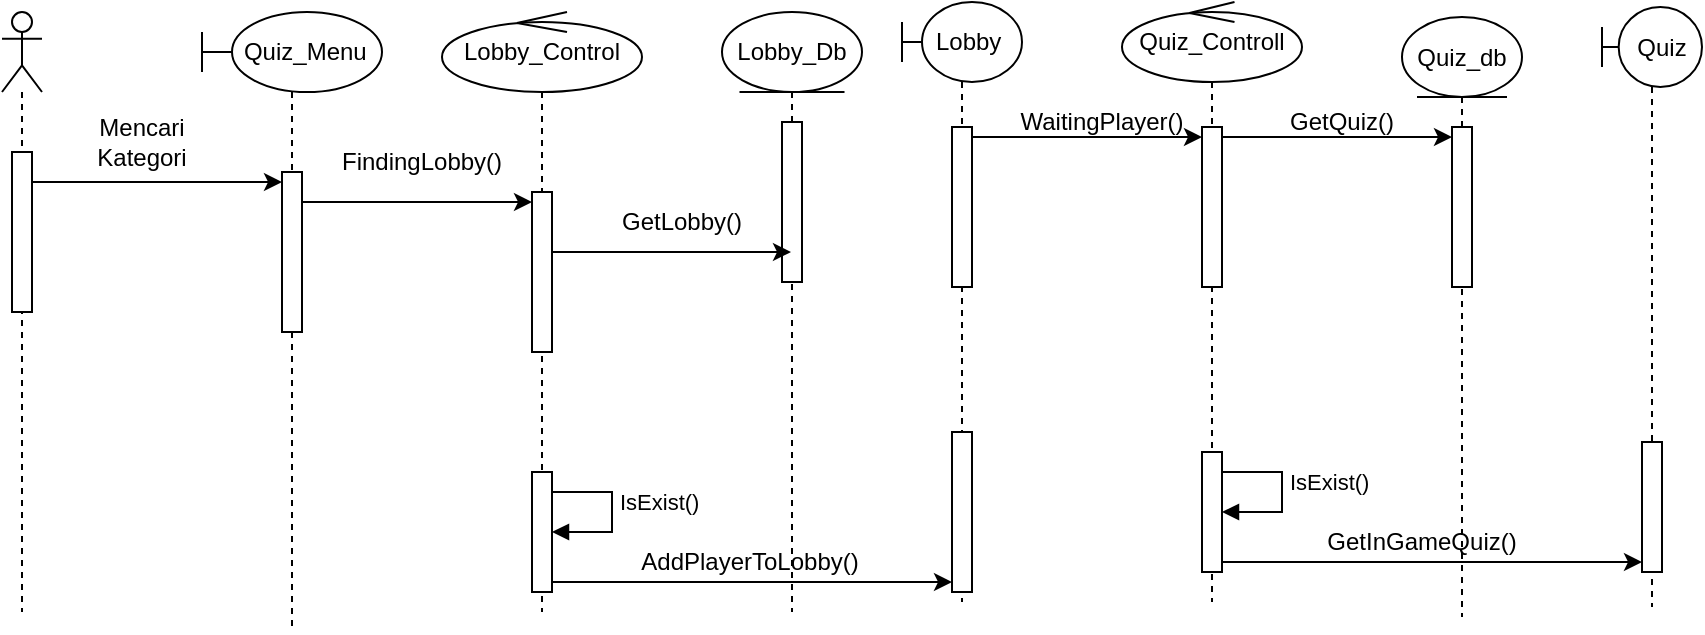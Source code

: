 <mxfile version="22.1.17" type="device">
  <diagram name="Halaman-1" id="cC2SkzaSPcBs0G0KAVAy">
    <mxGraphModel dx="1032" dy="482" grid="1" gridSize="10" guides="1" tooltips="1" connect="1" arrows="1" fold="1" page="1" pageScale="1" pageWidth="827" pageHeight="1169" math="0" shadow="0">
      <root>
        <mxCell id="0" />
        <mxCell id="1" parent="0" />
        <mxCell id="fPYjLD5q3VQSErX6WcES-1" value="" style="shape=umlLifeline;perimeter=lifelinePerimeter;whiteSpace=wrap;html=1;container=1;dropTarget=0;collapsible=0;recursiveResize=0;outlineConnect=0;portConstraint=eastwest;newEdgeStyle={&quot;curved&quot;:0,&quot;rounded&quot;:0};participant=umlActor;" parent="1" vertex="1">
          <mxGeometry x="70" y="40" width="20" height="300" as="geometry" />
        </mxCell>
        <mxCell id="fPYjLD5q3VQSErX6WcES-4" value="" style="html=1;points=[[0,0,0,0,5],[0,1,0,0,-5],[1,0,0,0,5],[1,1,0,0,-5]];perimeter=orthogonalPerimeter;outlineConnect=0;targetShapes=umlLifeline;portConstraint=eastwest;newEdgeStyle={&quot;curved&quot;:0,&quot;rounded&quot;:0};" parent="fPYjLD5q3VQSErX6WcES-1" vertex="1">
          <mxGeometry x="5" y="70" width="10" height="80" as="geometry" />
        </mxCell>
        <mxCell id="fPYjLD5q3VQSErX6WcES-3" value="&amp;nbsp; &amp;nbsp; Quiz_Menu" style="shape=umlLifeline;perimeter=lifelinePerimeter;whiteSpace=wrap;html=1;container=1;dropTarget=0;collapsible=0;recursiveResize=0;outlineConnect=0;portConstraint=eastwest;newEdgeStyle={&quot;curved&quot;:0,&quot;rounded&quot;:0};participant=umlBoundary;" parent="1" vertex="1">
          <mxGeometry x="170" y="40" width="90" height="310" as="geometry" />
        </mxCell>
        <mxCell id="fPYjLD5q3VQSErX6WcES-5" value="" style="html=1;points=[[0,0,0,0,5],[0,1,0,0,-5],[1,0,0,0,5],[1,1,0,0,-5]];perimeter=orthogonalPerimeter;outlineConnect=0;targetShapes=umlLifeline;portConstraint=eastwest;newEdgeStyle={&quot;curved&quot;:0,&quot;rounded&quot;:0};" parent="fPYjLD5q3VQSErX6WcES-3" vertex="1">
          <mxGeometry x="40" y="80" width="10" height="80" as="geometry" />
        </mxCell>
        <mxCell id="fPYjLD5q3VQSErX6WcES-6" style="edgeStyle=orthogonalEdgeStyle;rounded=0;orthogonalLoop=1;jettySize=auto;html=1;curved=0;exitX=1;exitY=0;exitDx=0;exitDy=5;exitPerimeter=0;entryX=0;entryY=0;entryDx=0;entryDy=5;entryPerimeter=0;" parent="1" source="fPYjLD5q3VQSErX6WcES-4" target="fPYjLD5q3VQSErX6WcES-5" edge="1">
          <mxGeometry relative="1" as="geometry">
            <Array as="points">
              <mxPoint x="85" y="125" />
            </Array>
          </mxGeometry>
        </mxCell>
        <mxCell id="fPYjLD5q3VQSErX6WcES-8" value="Lobby_Control" style="shape=umlLifeline;perimeter=lifelinePerimeter;whiteSpace=wrap;html=1;container=1;dropTarget=0;collapsible=0;recursiveResize=0;outlineConnect=0;portConstraint=eastwest;newEdgeStyle={&quot;curved&quot;:0,&quot;rounded&quot;:0};participant=umlControl;" parent="1" vertex="1">
          <mxGeometry x="290" y="40" width="100" height="300" as="geometry" />
        </mxCell>
        <mxCell id="fPYjLD5q3VQSErX6WcES-10" value="" style="html=1;points=[[0,0,0,0,5],[0,1,0,0,-5],[1,0,0,0,5],[1,1,0,0,-5]];perimeter=orthogonalPerimeter;outlineConnect=0;targetShapes=umlLifeline;portConstraint=eastwest;newEdgeStyle={&quot;curved&quot;:0,&quot;rounded&quot;:0};" parent="fPYjLD5q3VQSErX6WcES-8" vertex="1">
          <mxGeometry x="45" y="90" width="10" height="80" as="geometry" />
        </mxCell>
        <mxCell id="-cLXaDpOXH1hC6zm49w6-15" value="" style="html=1;points=[[0,0,0,0,5],[0,1,0,0,-5],[1,0,0,0,5],[1,1,0,0,-5]];perimeter=orthogonalPerimeter;outlineConnect=0;targetShapes=umlLifeline;portConstraint=eastwest;newEdgeStyle={&quot;curved&quot;:0,&quot;rounded&quot;:0};" vertex="1" parent="fPYjLD5q3VQSErX6WcES-8">
          <mxGeometry x="45" y="230" width="10" height="60" as="geometry" />
        </mxCell>
        <mxCell id="-cLXaDpOXH1hC6zm49w6-16" value="IsExist()" style="html=1;align=left;spacingLeft=2;endArrow=block;rounded=0;edgeStyle=orthogonalEdgeStyle;curved=0;rounded=0;" edge="1" target="-cLXaDpOXH1hC6zm49w6-15" parent="fPYjLD5q3VQSErX6WcES-8">
          <mxGeometry relative="1" as="geometry">
            <mxPoint x="55" y="230" as="sourcePoint" />
            <Array as="points">
              <mxPoint x="55" y="240" />
              <mxPoint x="85" y="240" />
              <mxPoint x="85" y="260" />
            </Array>
          </mxGeometry>
        </mxCell>
        <mxCell id="fPYjLD5q3VQSErX6WcES-9" value="&amp;nbsp; Lobby" style="shape=umlLifeline;perimeter=lifelinePerimeter;whiteSpace=wrap;html=1;container=1;dropTarget=0;collapsible=0;recursiveResize=0;outlineConnect=0;portConstraint=eastwest;newEdgeStyle={&quot;curved&quot;:0,&quot;rounded&quot;:0};participant=umlBoundary;" parent="1" vertex="1">
          <mxGeometry x="520" y="35" width="60" height="300" as="geometry" />
        </mxCell>
        <mxCell id="fPYjLD5q3VQSErX6WcES-11" value="" style="html=1;points=[[0,0,0,0,5],[0,1,0,0,-5],[1,0,0,0,5],[1,1,0,0,-5]];perimeter=orthogonalPerimeter;outlineConnect=0;targetShapes=umlLifeline;portConstraint=eastwest;newEdgeStyle={&quot;curved&quot;:0,&quot;rounded&quot;:0};" parent="fPYjLD5q3VQSErX6WcES-9" vertex="1">
          <mxGeometry x="25" y="215" width="10" height="80" as="geometry" />
        </mxCell>
        <mxCell id="fPYjLD5q3VQSErX6WcES-12" style="edgeStyle=orthogonalEdgeStyle;rounded=0;orthogonalLoop=1;jettySize=auto;html=1;curved=0;exitX=1;exitY=0;exitDx=0;exitDy=5;exitPerimeter=0;entryX=0;entryY=0;entryDx=0;entryDy=5;entryPerimeter=0;" parent="1" source="fPYjLD5q3VQSErX6WcES-5" target="fPYjLD5q3VQSErX6WcES-10" edge="1">
          <mxGeometry relative="1" as="geometry">
            <Array as="points">
              <mxPoint x="220" y="135" />
            </Array>
          </mxGeometry>
        </mxCell>
        <mxCell id="fPYjLD5q3VQSErX6WcES-15" value="Quiz_Controll" style="shape=umlLifeline;perimeter=lifelinePerimeter;whiteSpace=wrap;html=1;container=1;dropTarget=0;collapsible=0;recursiveResize=0;outlineConnect=0;portConstraint=eastwest;newEdgeStyle={&quot;curved&quot;:0,&quot;rounded&quot;:0};participant=umlControl;" parent="1" vertex="1">
          <mxGeometry x="630" y="35" width="90" height="300" as="geometry" />
        </mxCell>
        <mxCell id="-cLXaDpOXH1hC6zm49w6-18" value="" style="html=1;points=[[0,0,0,0,5],[0,1,0,0,-5],[1,0,0,0,5],[1,1,0,0,-5]];perimeter=orthogonalPerimeter;outlineConnect=0;targetShapes=umlLifeline;portConstraint=eastwest;newEdgeStyle={&quot;curved&quot;:0,&quot;rounded&quot;:0};" vertex="1" parent="fPYjLD5q3VQSErX6WcES-15">
          <mxGeometry x="-85" y="62.5" width="10" height="80" as="geometry" />
        </mxCell>
        <mxCell id="fPYjLD5q3VQSErX6WcES-16" value="" style="html=1;points=[[0,0,0,0,5],[0,1,0,0,-5],[1,0,0,0,5],[1,1,0,0,-5]];perimeter=orthogonalPerimeter;outlineConnect=0;targetShapes=umlLifeline;portConstraint=eastwest;newEdgeStyle={&quot;curved&quot;:0,&quot;rounded&quot;:0};" parent="fPYjLD5q3VQSErX6WcES-15" vertex="1">
          <mxGeometry x="40" y="62.5" width="10" height="80" as="geometry" />
        </mxCell>
        <mxCell id="-cLXaDpOXH1hC6zm49w6-19" style="edgeStyle=orthogonalEdgeStyle;rounded=0;orthogonalLoop=1;jettySize=auto;html=1;curved=0;exitX=1;exitY=0;exitDx=0;exitDy=5;exitPerimeter=0;entryX=0;entryY=0;entryDx=0;entryDy=5;entryPerimeter=0;" edge="1" parent="fPYjLD5q3VQSErX6WcES-15" source="-cLXaDpOXH1hC6zm49w6-18" target="fPYjLD5q3VQSErX6WcES-16">
          <mxGeometry relative="1" as="geometry" />
        </mxCell>
        <mxCell id="-cLXaDpOXH1hC6zm49w6-22" value="" style="html=1;points=[[0,0,0,0,5],[0,1,0,0,-5],[1,0,0,0,5],[1,1,0,0,-5]];perimeter=orthogonalPerimeter;outlineConnect=0;targetShapes=umlLifeline;portConstraint=eastwest;newEdgeStyle={&quot;curved&quot;:0,&quot;rounded&quot;:0};" vertex="1" parent="fPYjLD5q3VQSErX6WcES-15">
          <mxGeometry x="40" y="225" width="10" height="60" as="geometry" />
        </mxCell>
        <mxCell id="-cLXaDpOXH1hC6zm49w6-23" value="IsExist()" style="html=1;align=left;spacingLeft=2;endArrow=block;rounded=0;edgeStyle=orthogonalEdgeStyle;curved=0;rounded=0;" edge="1" target="-cLXaDpOXH1hC6zm49w6-22" parent="fPYjLD5q3VQSErX6WcES-15">
          <mxGeometry relative="1" as="geometry">
            <mxPoint x="50" y="225" as="sourcePoint" />
            <Array as="points">
              <mxPoint x="50" y="235" />
              <mxPoint x="80" y="235" />
              <mxPoint x="80" y="255" />
            </Array>
          </mxGeometry>
        </mxCell>
        <mxCell id="fPYjLD5q3VQSErX6WcES-18" value="&amp;nbsp; &amp;nbsp;Quiz" style="shape=umlLifeline;perimeter=lifelinePerimeter;whiteSpace=wrap;html=1;container=1;dropTarget=0;collapsible=0;recursiveResize=0;outlineConnect=0;portConstraint=eastwest;newEdgeStyle={&quot;curved&quot;:0,&quot;rounded&quot;:0};participant=umlBoundary;" parent="1" vertex="1">
          <mxGeometry x="870" y="37.5" width="50" height="300" as="geometry" />
        </mxCell>
        <mxCell id="fPYjLD5q3VQSErX6WcES-19" value="" style="html=1;points=[[0,0,0,0,5],[0,1,0,0,-5],[1,0,0,0,5],[1,1,0,0,-5]];perimeter=orthogonalPerimeter;outlineConnect=0;targetShapes=umlLifeline;portConstraint=eastwest;newEdgeStyle={&quot;curved&quot;:0,&quot;rounded&quot;:0};" parent="fPYjLD5q3VQSErX6WcES-18" vertex="1">
          <mxGeometry x="20" y="217.5" width="10" height="65" as="geometry" />
        </mxCell>
        <mxCell id="fPYjLD5q3VQSErX6WcES-21" value="Mencari Kategori&lt;br&gt;" style="text;html=1;strokeColor=none;fillColor=none;align=center;verticalAlign=middle;whiteSpace=wrap;rounded=0;" parent="1" vertex="1">
          <mxGeometry x="110" y="90" width="60" height="30" as="geometry" />
        </mxCell>
        <mxCell id="fPYjLD5q3VQSErX6WcES-23" value="FindingLobby()" style="text;html=1;strokeColor=none;fillColor=none;align=center;verticalAlign=middle;whiteSpace=wrap;rounded=0;" parent="1" vertex="1">
          <mxGeometry x="250" y="100" width="60" height="30" as="geometry" />
        </mxCell>
        <mxCell id="fPYjLD5q3VQSErX6WcES-24" value="AddPlayerToLobby()" style="text;html=1;strokeColor=none;fillColor=none;align=center;verticalAlign=middle;whiteSpace=wrap;rounded=0;" parent="1" vertex="1">
          <mxGeometry x="414" y="300" width="60" height="30" as="geometry" />
        </mxCell>
        <mxCell id="fPYjLD5q3VQSErX6WcES-25" value="WaitingPlayer()" style="text;html=1;strokeColor=none;fillColor=none;align=center;verticalAlign=middle;whiteSpace=wrap;rounded=0;" parent="1" vertex="1">
          <mxGeometry x="590" y="80" width="60" height="30" as="geometry" />
        </mxCell>
        <mxCell id="fPYjLD5q3VQSErX6WcES-26" value="GetInGameQuiz()" style="text;html=1;strokeColor=none;fillColor=none;align=center;verticalAlign=middle;whiteSpace=wrap;rounded=0;" parent="1" vertex="1">
          <mxGeometry x="750" y="290" width="60" height="30" as="geometry" />
        </mxCell>
        <mxCell id="-cLXaDpOXH1hC6zm49w6-4" value="Quiz_db" style="shape=umlLifeline;perimeter=lifelinePerimeter;whiteSpace=wrap;html=1;container=1;dropTarget=0;collapsible=0;recursiveResize=0;outlineConnect=0;portConstraint=eastwest;newEdgeStyle={&quot;curved&quot;:0,&quot;rounded&quot;:0};participant=umlEntity;" vertex="1" parent="1">
          <mxGeometry x="770" y="42.5" width="60" height="300" as="geometry" />
        </mxCell>
        <mxCell id="-cLXaDpOXH1hC6zm49w6-6" value="" style="html=1;points=[[0,0,0,0,5],[0,1,0,0,-5],[1,0,0,0,5],[1,1,0,0,-5]];perimeter=orthogonalPerimeter;outlineConnect=0;targetShapes=umlLifeline;portConstraint=eastwest;newEdgeStyle={&quot;curved&quot;:0,&quot;rounded&quot;:0};" vertex="1" parent="-cLXaDpOXH1hC6zm49w6-4">
          <mxGeometry x="25" y="55" width="10" height="80" as="geometry" />
        </mxCell>
        <mxCell id="-cLXaDpOXH1hC6zm49w6-7" value="Lobby_Db" style="shape=umlLifeline;perimeter=lifelinePerimeter;whiteSpace=wrap;html=1;container=1;dropTarget=0;collapsible=0;recursiveResize=0;outlineConnect=0;portConstraint=eastwest;newEdgeStyle={&quot;curved&quot;:0,&quot;rounded&quot;:0};participant=umlEntity;" vertex="1" parent="1">
          <mxGeometry x="430" y="40" width="70" height="300" as="geometry" />
        </mxCell>
        <mxCell id="-cLXaDpOXH1hC6zm49w6-8" value="" style="html=1;points=[[0,0,0,0,5],[0,1,0,0,-5],[1,0,0,0,5],[1,1,0,0,-5]];perimeter=orthogonalPerimeter;outlineConnect=0;targetShapes=umlLifeline;portConstraint=eastwest;newEdgeStyle={&quot;curved&quot;:0,&quot;rounded&quot;:0};" vertex="1" parent="-cLXaDpOXH1hC6zm49w6-7">
          <mxGeometry x="30" y="55" width="10" height="80" as="geometry" />
        </mxCell>
        <mxCell id="-cLXaDpOXH1hC6zm49w6-10" style="edgeStyle=orthogonalEdgeStyle;rounded=0;orthogonalLoop=1;jettySize=auto;html=1;curved=0;exitX=1;exitY=0;exitDx=0;exitDy=5;exitPerimeter=0;" edge="1" parent="1" source="fPYjLD5q3VQSErX6WcES-10" target="-cLXaDpOXH1hC6zm49w6-7">
          <mxGeometry relative="1" as="geometry">
            <Array as="points">
              <mxPoint x="345" y="160" />
            </Array>
          </mxGeometry>
        </mxCell>
        <mxCell id="-cLXaDpOXH1hC6zm49w6-12" value="GetLobby()" style="text;html=1;strokeColor=none;fillColor=none;align=center;verticalAlign=middle;whiteSpace=wrap;rounded=0;" vertex="1" parent="1">
          <mxGeometry x="380" y="130" width="60" height="30" as="geometry" />
        </mxCell>
        <mxCell id="-cLXaDpOXH1hC6zm49w6-17" style="edgeStyle=orthogonalEdgeStyle;rounded=0;orthogonalLoop=1;jettySize=auto;html=1;curved=0;exitX=1;exitY=1;exitDx=0;exitDy=-5;exitPerimeter=0;entryX=0;entryY=1;entryDx=0;entryDy=-5;entryPerimeter=0;" edge="1" parent="1" source="-cLXaDpOXH1hC6zm49w6-15" target="fPYjLD5q3VQSErX6WcES-11">
          <mxGeometry relative="1" as="geometry" />
        </mxCell>
        <mxCell id="-cLXaDpOXH1hC6zm49w6-24" style="edgeStyle=orthogonalEdgeStyle;rounded=0;orthogonalLoop=1;jettySize=auto;html=1;curved=0;exitX=1;exitY=1;exitDx=0;exitDy=-5;exitPerimeter=0;entryX=0;entryY=1;entryDx=0;entryDy=-5;entryPerimeter=0;" edge="1" parent="1" source="-cLXaDpOXH1hC6zm49w6-22" target="fPYjLD5q3VQSErX6WcES-19">
          <mxGeometry relative="1" as="geometry" />
        </mxCell>
        <mxCell id="-cLXaDpOXH1hC6zm49w6-25" style="edgeStyle=orthogonalEdgeStyle;rounded=0;orthogonalLoop=1;jettySize=auto;html=1;curved=0;exitX=1;exitY=0;exitDx=0;exitDy=5;exitPerimeter=0;entryX=0;entryY=0;entryDx=0;entryDy=5;entryPerimeter=0;" edge="1" parent="1" source="fPYjLD5q3VQSErX6WcES-16" target="-cLXaDpOXH1hC6zm49w6-6">
          <mxGeometry relative="1" as="geometry" />
        </mxCell>
        <mxCell id="-cLXaDpOXH1hC6zm49w6-26" value="GetQuiz()" style="text;html=1;strokeColor=none;fillColor=none;align=center;verticalAlign=middle;whiteSpace=wrap;rounded=0;" vertex="1" parent="1">
          <mxGeometry x="710" y="80" width="60" height="30" as="geometry" />
        </mxCell>
      </root>
    </mxGraphModel>
  </diagram>
</mxfile>
